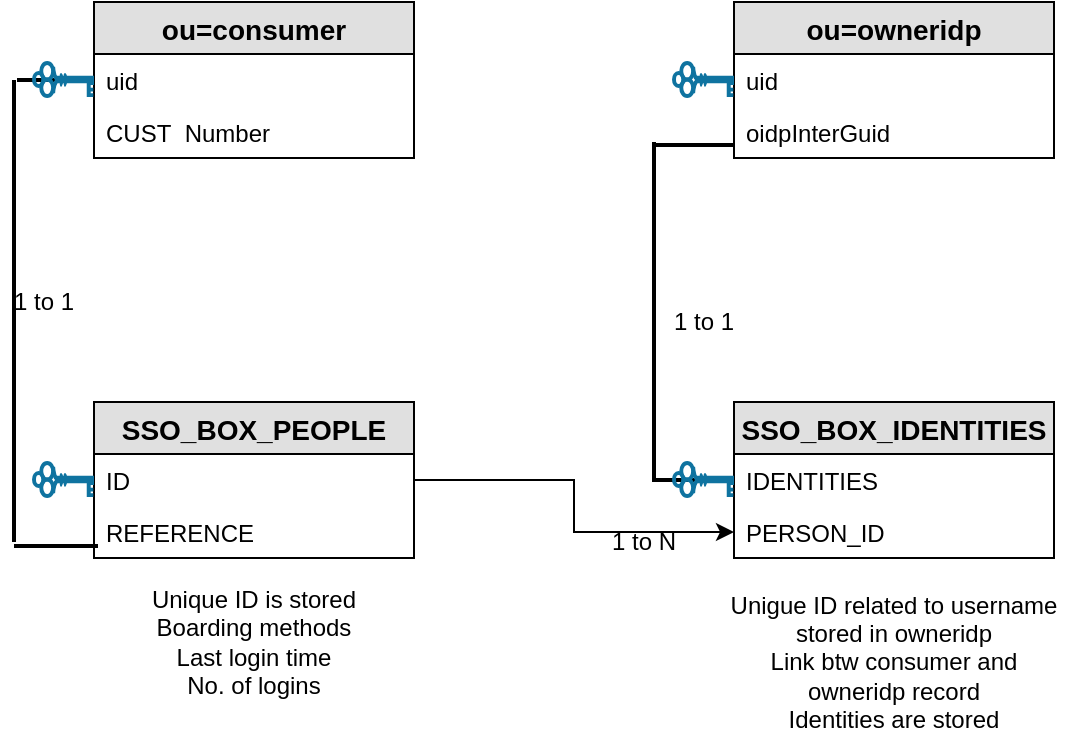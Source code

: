 <mxfile version="10.7.5" type="device"><diagram id="eB9VZci2_xPmvqfIBcxr" name="Page-1"><mxGraphModel dx="992" dy="503" grid="1" gridSize="10" guides="1" tooltips="1" connect="1" arrows="1" fold="1" page="1" pageScale="1" pageWidth="850" pageHeight="1100" math="0" shadow="0"><root><mxCell id="0"/><mxCell id="1" parent="0"/><mxCell id="EFuK6oCw82n_PRfD9G7G-1" value="ou=consumer" style="swimlane;fontStyle=1;childLayout=stackLayout;horizontal=1;startSize=26;fillColor=#e0e0e0;horizontalStack=0;resizeParent=1;resizeParentMax=0;resizeLast=0;collapsible=1;marginBottom=0;swimlaneFillColor=#ffffff;align=center;fontSize=14;" vertex="1" parent="1"><mxGeometry x="80" y="40" width="160" height="78" as="geometry"/></mxCell><mxCell id="EFuK6oCw82n_PRfD9G7G-2" value="uid" style="text;strokeColor=none;fillColor=none;spacingLeft=4;spacingRight=4;overflow=hidden;rotatable=0;points=[[0,0.5],[1,0.5]];portConstraint=eastwest;fontSize=12;" vertex="1" parent="EFuK6oCw82n_PRfD9G7G-1"><mxGeometry y="26" width="160" height="26" as="geometry"/></mxCell><mxCell id="EFuK6oCw82n_PRfD9G7G-35" value="CUST  Number" style="text;strokeColor=none;fillColor=none;spacingLeft=4;spacingRight=4;overflow=hidden;rotatable=0;points=[[0,0.5],[1,0.5]];portConstraint=eastwest;fontSize=12;" vertex="1" parent="EFuK6oCw82n_PRfD9G7G-1"><mxGeometry y="52" width="160" height="26" as="geometry"/></mxCell><mxCell id="EFuK6oCw82n_PRfD9G7G-13" value="ou=owneridp" style="swimlane;fontStyle=1;childLayout=stackLayout;horizontal=1;startSize=26;fillColor=#e0e0e0;horizontalStack=0;resizeParent=1;resizeParentMax=0;resizeLast=0;collapsible=1;marginBottom=0;swimlaneFillColor=#ffffff;align=center;fontSize=14;" vertex="1" parent="1"><mxGeometry x="400" y="40" width="160" height="78" as="geometry"/></mxCell><mxCell id="EFuK6oCw82n_PRfD9G7G-14" value="uid" style="text;strokeColor=none;fillColor=none;spacingLeft=4;spacingRight=4;overflow=hidden;rotatable=0;points=[[0,0.5],[1,0.5]];portConstraint=eastwest;fontSize=12;" vertex="1" parent="EFuK6oCw82n_PRfD9G7G-13"><mxGeometry y="26" width="160" height="26" as="geometry"/></mxCell><mxCell id="EFuK6oCw82n_PRfD9G7G-15" value="oidpInterGuid" style="text;strokeColor=none;fillColor=none;spacingLeft=4;spacingRight=4;overflow=hidden;rotatable=0;points=[[0,0.5],[1,0.5]];portConstraint=eastwest;fontSize=12;" vertex="1" parent="EFuK6oCw82n_PRfD9G7G-13"><mxGeometry y="52" width="160" height="26" as="geometry"/></mxCell><mxCell id="EFuK6oCw82n_PRfD9G7G-16" value="SSO_BOX_PEOPLE" style="swimlane;fontStyle=1;childLayout=stackLayout;horizontal=1;startSize=26;fillColor=#e0e0e0;horizontalStack=0;resizeParent=1;resizeParentMax=0;resizeLast=0;collapsible=1;marginBottom=0;swimlaneFillColor=#ffffff;align=center;fontSize=14;" vertex="1" parent="1"><mxGeometry x="80" y="240" width="160" height="78" as="geometry"/></mxCell><mxCell id="EFuK6oCw82n_PRfD9G7G-17" value="ID" style="text;strokeColor=none;fillColor=none;spacingLeft=4;spacingRight=4;overflow=hidden;rotatable=0;points=[[0,0.5],[1,0.5]];portConstraint=eastwest;fontSize=12;" vertex="1" parent="EFuK6oCw82n_PRfD9G7G-16"><mxGeometry y="26" width="160" height="26" as="geometry"/></mxCell><mxCell id="EFuK6oCw82n_PRfD9G7G-18" value="REFERENCE" style="text;strokeColor=none;fillColor=none;spacingLeft=4;spacingRight=4;overflow=hidden;rotatable=0;points=[[0,0.5],[1,0.5]];portConstraint=eastwest;fontSize=12;" vertex="1" parent="EFuK6oCw82n_PRfD9G7G-16"><mxGeometry y="52" width="160" height="26" as="geometry"/></mxCell><mxCell id="EFuK6oCw82n_PRfD9G7G-19" value="SSO_BOX_IDENTITIES" style="swimlane;fontStyle=1;childLayout=stackLayout;horizontal=1;startSize=26;fillColor=#e0e0e0;horizontalStack=0;resizeParent=1;resizeParentMax=0;resizeLast=0;collapsible=1;marginBottom=0;swimlaneFillColor=#ffffff;align=center;fontSize=14;" vertex="1" parent="1"><mxGeometry x="400" y="240" width="160" height="78" as="geometry"/></mxCell><mxCell id="EFuK6oCw82n_PRfD9G7G-20" value="IDENTITIES" style="text;strokeColor=none;fillColor=none;spacingLeft=4;spacingRight=4;overflow=hidden;rotatable=0;points=[[0,0.5],[1,0.5]];portConstraint=eastwest;fontSize=12;" vertex="1" parent="EFuK6oCw82n_PRfD9G7G-19"><mxGeometry y="26" width="160" height="26" as="geometry"/></mxCell><mxCell id="EFuK6oCw82n_PRfD9G7G-21" value="PERSON_ID" style="text;strokeColor=none;fillColor=none;spacingLeft=4;spacingRight=4;overflow=hidden;rotatable=0;points=[[0,0.5],[1,0.5]];portConstraint=eastwest;fontSize=12;" vertex="1" parent="EFuK6oCw82n_PRfD9G7G-19"><mxGeometry y="52" width="160" height="26" as="geometry"/></mxCell><mxCell id="EFuK6oCw82n_PRfD9G7G-26" value="" style="line;strokeWidth=2;direction=south;html=1;" vertex="1" parent="1"><mxGeometry x="35" y="79" width="10" height="231" as="geometry"/></mxCell><mxCell id="EFuK6oCw82n_PRfD9G7G-27" value="" style="line;strokeWidth=2;direction=south;html=1;rotation=90;" vertex="1" parent="1"><mxGeometry x="56" y="291" width="10" height="42" as="geometry"/></mxCell><mxCell id="EFuK6oCw82n_PRfD9G7G-28" value="" style="line;strokeWidth=2;direction=south;html=1;rotation=90;" vertex="1" parent="1"><mxGeometry x="56" y="59.5" width="10" height="39" as="geometry"/></mxCell><mxCell id="EFuK6oCw82n_PRfD9G7G-33" value="" style="line;strokeWidth=2;direction=south;html=1;rotation=90;" vertex="1" parent="1"><mxGeometry x="375" y="92" width="10" height="39" as="geometry"/></mxCell><mxCell id="EFuK6oCw82n_PRfD9G7G-34" value="" style="line;strokeWidth=2;direction=south;html=1;rotation=90;" vertex="1" parent="1"><mxGeometry x="375" y="259.5" width="10" height="39" as="geometry"/></mxCell><mxCell id="EFuK6oCw82n_PRfD9G7G-36" value="" style="line;strokeWidth=2;direction=south;html=1;" vertex="1" parent="1"><mxGeometry x="355" y="110" width="10" height="170" as="geometry"/></mxCell><mxCell id="EFuK6oCw82n_PRfD9G7G-37" value="" style="shape=mxgraph.cisco.misc.key;html=1;pointerEvents=1;dashed=0;fillColor=#036897;strokeColor=#ffffff;strokeWidth=2;verticalLabelPosition=bottom;verticalAlign=top;align=center;outlineConnect=0;" vertex="1" parent="1"><mxGeometry x="50" y="70.5" width="30" height="17" as="geometry"/></mxCell><mxCell id="EFuK6oCw82n_PRfD9G7G-41" value="" style="shape=mxgraph.cisco.misc.key;html=1;pointerEvents=1;dashed=0;fillColor=#036897;strokeColor=#ffffff;strokeWidth=2;verticalLabelPosition=bottom;verticalAlign=top;align=center;outlineConnect=0;" vertex="1" parent="1"><mxGeometry x="370" y="70.5" width="30" height="17" as="geometry"/></mxCell><mxCell id="EFuK6oCw82n_PRfD9G7G-42" value="" style="shape=mxgraph.cisco.misc.key;html=1;pointerEvents=1;dashed=0;fillColor=#036897;strokeColor=#ffffff;strokeWidth=2;verticalLabelPosition=bottom;verticalAlign=top;align=center;outlineConnect=0;" vertex="1" parent="1"><mxGeometry x="370" y="270.5" width="30" height="17" as="geometry"/></mxCell><mxCell id="EFuK6oCw82n_PRfD9G7G-46" value="1 to 1" style="text;html=1;strokeColor=none;fillColor=none;align=center;verticalAlign=middle;whiteSpace=wrap;rounded=0;" vertex="1" parent="1"><mxGeometry x="35" y="189.5" width="40" as="geometry"/></mxCell><mxCell id="EFuK6oCw82n_PRfD9G7G-50" value="1 to N" style="text;html=1;strokeColor=none;fillColor=none;align=center;verticalAlign=middle;whiteSpace=wrap;rounded=0;" vertex="1" parent="1"><mxGeometry x="335" y="310" width="40" as="geometry"/></mxCell><mxCell id="EFuK6oCw82n_PRfD9G7G-51" style="edgeStyle=orthogonalEdgeStyle;rounded=0;orthogonalLoop=1;jettySize=auto;html=1;entryX=0;entryY=0.5;entryDx=0;entryDy=0;" edge="1" parent="1" source="EFuK6oCw82n_PRfD9G7G-17" target="EFuK6oCw82n_PRfD9G7G-21"><mxGeometry relative="1" as="geometry"/></mxCell><mxCell id="EFuK6oCw82n_PRfD9G7G-52" value="1 to 1" style="text;html=1;strokeColor=none;fillColor=none;align=center;verticalAlign=middle;whiteSpace=wrap;rounded=0;" vertex="1" parent="1"><mxGeometry x="365" y="199.5" width="40" as="geometry"/></mxCell><mxCell id="EFuK6oCw82n_PRfD9G7G-53" value="" style="shape=mxgraph.cisco.misc.key;html=1;pointerEvents=1;dashed=0;fillColor=#036897;strokeColor=#ffffff;strokeWidth=2;verticalLabelPosition=bottom;verticalAlign=top;align=center;outlineConnect=0;" vertex="1" parent="1"><mxGeometry x="50" y="270.5" width="30" height="17" as="geometry"/></mxCell><mxCell id="EFuK6oCw82n_PRfD9G7G-54" value="Unique ID is stored&lt;br&gt;Boarding methods&lt;br&gt;Last login time&lt;br&gt;No. of logins&lt;br&gt;" style="text;html=1;strokeColor=none;fillColor=none;align=center;verticalAlign=middle;whiteSpace=wrap;rounded=0;" vertex="1" parent="1"><mxGeometry x="80" y="330" width="160" height="60" as="geometry"/></mxCell><mxCell id="EFuK6oCw82n_PRfD9G7G-56" value="&lt;div&gt;&lt;span&gt;Unigue ID related to username stored in owneridp&lt;/span&gt;&lt;br&gt;&lt;/div&gt;&lt;div&gt;Link btw consumer and owneridp record&lt;/div&gt;&lt;div&gt;Identities are stored&lt;br&gt;&lt;/div&gt;" style="text;html=1;strokeColor=none;fillColor=none;align=center;verticalAlign=middle;whiteSpace=wrap;rounded=0;" vertex="1" parent="1"><mxGeometry x="395" y="350" width="170" height="40" as="geometry"/></mxCell></root></mxGraphModel></diagram></mxfile>